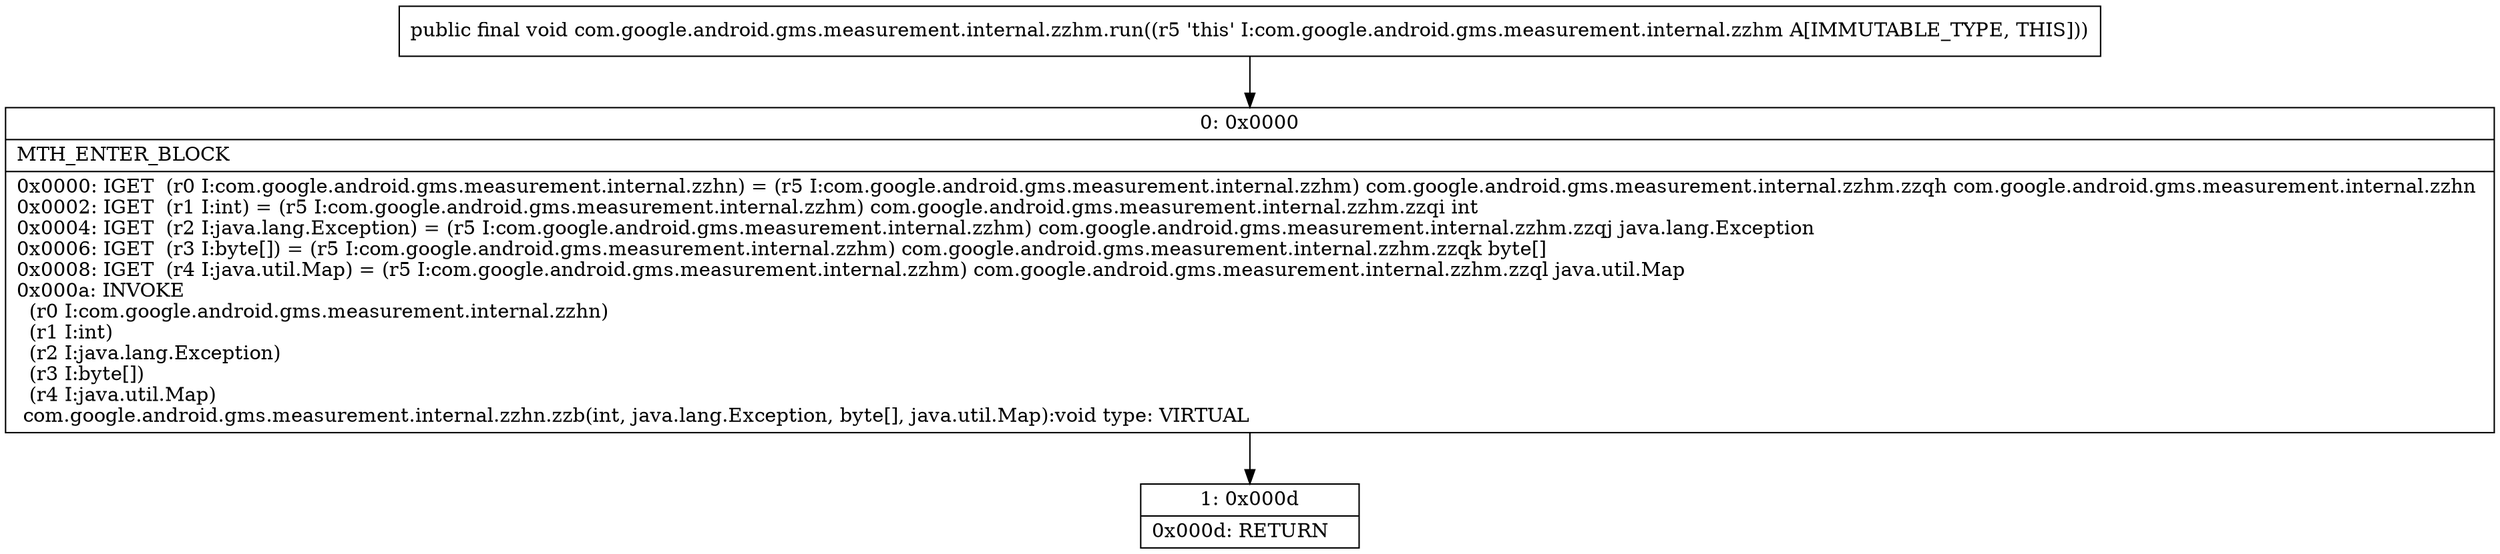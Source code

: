digraph "CFG forcom.google.android.gms.measurement.internal.zzhm.run()V" {
Node_0 [shape=record,label="{0\:\ 0x0000|MTH_ENTER_BLOCK\l|0x0000: IGET  (r0 I:com.google.android.gms.measurement.internal.zzhn) = (r5 I:com.google.android.gms.measurement.internal.zzhm) com.google.android.gms.measurement.internal.zzhm.zzqh com.google.android.gms.measurement.internal.zzhn \l0x0002: IGET  (r1 I:int) = (r5 I:com.google.android.gms.measurement.internal.zzhm) com.google.android.gms.measurement.internal.zzhm.zzqi int \l0x0004: IGET  (r2 I:java.lang.Exception) = (r5 I:com.google.android.gms.measurement.internal.zzhm) com.google.android.gms.measurement.internal.zzhm.zzqj java.lang.Exception \l0x0006: IGET  (r3 I:byte[]) = (r5 I:com.google.android.gms.measurement.internal.zzhm) com.google.android.gms.measurement.internal.zzhm.zzqk byte[] \l0x0008: IGET  (r4 I:java.util.Map) = (r5 I:com.google.android.gms.measurement.internal.zzhm) com.google.android.gms.measurement.internal.zzhm.zzql java.util.Map \l0x000a: INVOKE  \l  (r0 I:com.google.android.gms.measurement.internal.zzhn)\l  (r1 I:int)\l  (r2 I:java.lang.Exception)\l  (r3 I:byte[])\l  (r4 I:java.util.Map)\l com.google.android.gms.measurement.internal.zzhn.zzb(int, java.lang.Exception, byte[], java.util.Map):void type: VIRTUAL \l}"];
Node_1 [shape=record,label="{1\:\ 0x000d|0x000d: RETURN   \l}"];
MethodNode[shape=record,label="{public final void com.google.android.gms.measurement.internal.zzhm.run((r5 'this' I:com.google.android.gms.measurement.internal.zzhm A[IMMUTABLE_TYPE, THIS])) }"];
MethodNode -> Node_0;
Node_0 -> Node_1;
}


